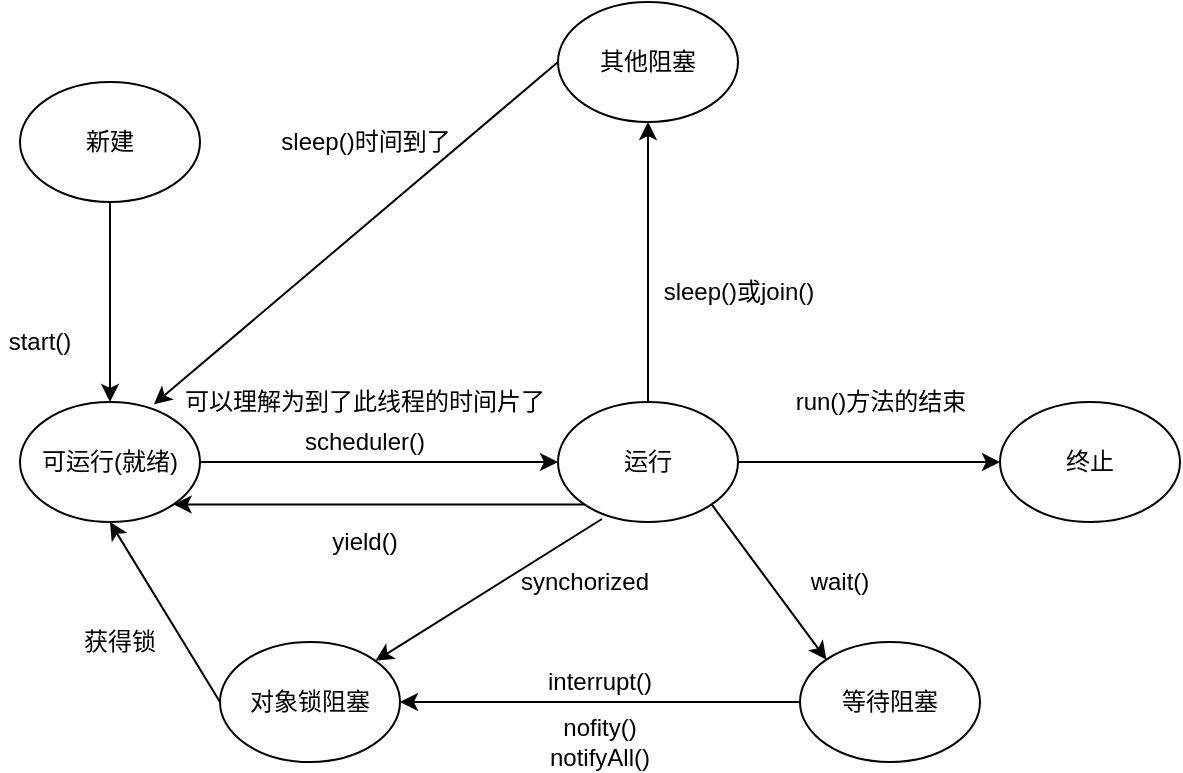 <mxfile version="12.1.9" type="device" pages="1"><diagram id="fCGUpvB7IUQyu-MwnUCK" name="第 1 页"><mxGraphModel dx="702" dy="458" grid="1" gridSize="10" guides="1" tooltips="1" connect="1" arrows="1" fold="1" page="1" pageScale="1" pageWidth="827" pageHeight="1169" math="0" shadow="0"><root><mxCell id="0"/><mxCell id="1" parent="0"/><mxCell id="hw9S_7wLjJEQbdv9vjP5-1" value="新建" style="ellipse;whiteSpace=wrap;html=1;" vertex="1" parent="1"><mxGeometry x="50" y="60" width="90" height="60" as="geometry"/></mxCell><mxCell id="hw9S_7wLjJEQbdv9vjP5-2" value="可运行(就绪)" style="ellipse;whiteSpace=wrap;html=1;" vertex="1" parent="1"><mxGeometry x="50" y="220" width="90" height="60" as="geometry"/></mxCell><mxCell id="hw9S_7wLjJEQbdv9vjP5-3" value="其他阻塞" style="ellipse;whiteSpace=wrap;html=1;" vertex="1" parent="1"><mxGeometry x="319" y="20" width="90" height="60" as="geometry"/></mxCell><mxCell id="hw9S_7wLjJEQbdv9vjP5-4" value="运行" style="ellipse;whiteSpace=wrap;html=1;" vertex="1" parent="1"><mxGeometry x="319" y="220" width="90" height="60" as="geometry"/></mxCell><mxCell id="hw9S_7wLjJEQbdv9vjP5-5" value="终止" style="ellipse;whiteSpace=wrap;html=1;" vertex="1" parent="1"><mxGeometry x="540" y="220" width="90" height="60" as="geometry"/></mxCell><mxCell id="hw9S_7wLjJEQbdv9vjP5-6" value="等待阻塞" style="ellipse;whiteSpace=wrap;html=1;" vertex="1" parent="1"><mxGeometry x="440" y="340" width="90" height="60" as="geometry"/></mxCell><mxCell id="hw9S_7wLjJEQbdv9vjP5-7" value="对象锁阻塞" style="ellipse;whiteSpace=wrap;html=1;" vertex="1" parent="1"><mxGeometry x="150" y="340" width="90" height="60" as="geometry"/></mxCell><mxCell id="hw9S_7wLjJEQbdv9vjP5-8" value="" style="endArrow=classic;html=1;exitX=0.5;exitY=1;exitDx=0;exitDy=0;" edge="1" parent="1" source="hw9S_7wLjJEQbdv9vjP5-1" target="hw9S_7wLjJEQbdv9vjP5-2"><mxGeometry width="50" height="50" relative="1" as="geometry"><mxPoint x="70" y="200" as="sourcePoint"/><mxPoint x="120" y="150" as="targetPoint"/></mxGeometry></mxCell><mxCell id="hw9S_7wLjJEQbdv9vjP5-9" value="start()" style="text;html=1;strokeColor=none;fillColor=none;align=center;verticalAlign=middle;whiteSpace=wrap;rounded=0;" vertex="1" parent="1"><mxGeometry x="40" y="180" width="40" height="20" as="geometry"/></mxCell><mxCell id="hw9S_7wLjJEQbdv9vjP5-10" value="" style="endArrow=classic;html=1;exitX=1;exitY=0.5;exitDx=0;exitDy=0;entryX=0;entryY=0.5;entryDx=0;entryDy=0;" edge="1" parent="1" source="hw9S_7wLjJEQbdv9vjP5-2" target="hw9S_7wLjJEQbdv9vjP5-4"><mxGeometry width="50" height="50" relative="1" as="geometry"><mxPoint x="170" y="260" as="sourcePoint"/><mxPoint x="220" y="210" as="targetPoint"/></mxGeometry></mxCell><mxCell id="hw9S_7wLjJEQbdv9vjP5-13" value="scheduler()" style="text;html=1;strokeColor=none;fillColor=none;align=center;verticalAlign=middle;whiteSpace=wrap;rounded=0;" vertex="1" parent="1"><mxGeometry x="170" y="230" width="105" height="20" as="geometry"/></mxCell><mxCell id="hw9S_7wLjJEQbdv9vjP5-14" value="可以理解为到了此线程的时间片了" style="text;html=1;strokeColor=none;fillColor=none;align=center;verticalAlign=middle;whiteSpace=wrap;rounded=0;" vertex="1" parent="1"><mxGeometry x="120" y="210" width="205" height="20" as="geometry"/></mxCell><mxCell id="hw9S_7wLjJEQbdv9vjP5-15" value="" style="endArrow=classic;html=1;exitX=0;exitY=1;exitDx=0;exitDy=0;entryX=1;entryY=1;entryDx=0;entryDy=0;" edge="1" parent="1" source="hw9S_7wLjJEQbdv9vjP5-4" target="hw9S_7wLjJEQbdv9vjP5-2"><mxGeometry width="50" height="50" relative="1" as="geometry"><mxPoint x="250" y="290" as="sourcePoint"/><mxPoint x="300" y="240" as="targetPoint"/></mxGeometry></mxCell><mxCell id="hw9S_7wLjJEQbdv9vjP5-16" value="yield()" style="text;html=1;strokeColor=none;fillColor=none;align=center;verticalAlign=middle;whiteSpace=wrap;rounded=0;" vertex="1" parent="1"><mxGeometry x="170" y="280" width="105" height="20" as="geometry"/></mxCell><mxCell id="hw9S_7wLjJEQbdv9vjP5-17" value="" style="endArrow=classic;html=1;exitX=0.5;exitY=0;exitDx=0;exitDy=0;" edge="1" parent="1" source="hw9S_7wLjJEQbdv9vjP5-4" target="hw9S_7wLjJEQbdv9vjP5-3"><mxGeometry width="50" height="50" relative="1" as="geometry"><mxPoint x="350" y="210" as="sourcePoint"/><mxPoint x="400" y="160" as="targetPoint"/></mxGeometry></mxCell><mxCell id="hw9S_7wLjJEQbdv9vjP5-18" value="sleep()或join()" style="text;html=1;strokeColor=none;fillColor=none;align=center;verticalAlign=middle;whiteSpace=wrap;rounded=0;" vertex="1" parent="1"><mxGeometry x="355.5" y="155" width="107" height="20" as="geometry"/></mxCell><mxCell id="hw9S_7wLjJEQbdv9vjP5-19" value="" style="endArrow=classic;html=1;exitX=1;exitY=0.5;exitDx=0;exitDy=0;" edge="1" parent="1" source="hw9S_7wLjJEQbdv9vjP5-4" target="hw9S_7wLjJEQbdv9vjP5-5"><mxGeometry width="50" height="50" relative="1" as="geometry"><mxPoint x="440" y="280" as="sourcePoint"/><mxPoint x="490" y="230" as="targetPoint"/></mxGeometry></mxCell><mxCell id="hw9S_7wLjJEQbdv9vjP5-20" value="run()方法的结束" style="text;html=1;strokeColor=none;fillColor=none;align=center;verticalAlign=middle;whiteSpace=wrap;rounded=0;" vertex="1" parent="1"><mxGeometry x="427.5" y="210" width="105" height="20" as="geometry"/></mxCell><mxCell id="hw9S_7wLjJEQbdv9vjP5-21" value="" style="endArrow=classic;html=1;exitX=0;exitY=0.5;exitDx=0;exitDy=0;entryX=0.744;entryY=0.019;entryDx=0;entryDy=0;entryPerimeter=0;" edge="1" parent="1" source="hw9S_7wLjJEQbdv9vjP5-3" target="hw9S_7wLjJEQbdv9vjP5-2"><mxGeometry width="50" height="50" relative="1" as="geometry"><mxPoint x="230" y="110" as="sourcePoint"/><mxPoint x="280" y="60" as="targetPoint"/></mxGeometry></mxCell><mxCell id="hw9S_7wLjJEQbdv9vjP5-22" value="sleep()时间到了" style="text;html=1;strokeColor=none;fillColor=none;align=center;verticalAlign=middle;whiteSpace=wrap;rounded=0;" vertex="1" parent="1"><mxGeometry x="172.5" y="80" width="100" height="20" as="geometry"/></mxCell><mxCell id="hw9S_7wLjJEQbdv9vjP5-23" value="" style="endArrow=classic;html=1;exitX=1;exitY=1;exitDx=0;exitDy=0;entryX=0;entryY=0;entryDx=0;entryDy=0;" edge="1" parent="1" source="hw9S_7wLjJEQbdv9vjP5-4" target="hw9S_7wLjJEQbdv9vjP5-6"><mxGeometry width="50" height="50" relative="1" as="geometry"><mxPoint x="420" y="330" as="sourcePoint"/><mxPoint x="470" y="280" as="targetPoint"/></mxGeometry></mxCell><mxCell id="hw9S_7wLjJEQbdv9vjP5-24" value="wait()" style="text;html=1;strokeColor=none;fillColor=none;align=center;verticalAlign=middle;whiteSpace=wrap;rounded=0;" vertex="1" parent="1"><mxGeometry x="440" y="300" width="40" height="20" as="geometry"/></mxCell><mxCell id="hw9S_7wLjJEQbdv9vjP5-25" value="" style="endArrow=classic;html=1;exitX=0;exitY=0.5;exitDx=0;exitDy=0;entryX=1;entryY=0.5;entryDx=0;entryDy=0;" edge="1" parent="1" source="hw9S_7wLjJEQbdv9vjP5-6" target="hw9S_7wLjJEQbdv9vjP5-7"><mxGeometry width="50" height="50" relative="1" as="geometry"><mxPoint x="340" y="420" as="sourcePoint"/><mxPoint x="390" y="370" as="targetPoint"/></mxGeometry></mxCell><mxCell id="hw9S_7wLjJEQbdv9vjP5-26" value="interrupt()" style="text;html=1;strokeColor=none;fillColor=none;align=center;verticalAlign=middle;whiteSpace=wrap;rounded=0;" vertex="1" parent="1"><mxGeometry x="295" y="350" width="90" height="20" as="geometry"/></mxCell><mxCell id="hw9S_7wLjJEQbdv9vjP5-27" value="nofity()&lt;br&gt;notifyAll()" style="text;html=1;strokeColor=none;fillColor=none;align=center;verticalAlign=middle;whiteSpace=wrap;rounded=0;" vertex="1" parent="1"><mxGeometry x="295" y="380" width="90" height="20" as="geometry"/></mxCell><mxCell id="hw9S_7wLjJEQbdv9vjP5-28" value="" style="endArrow=classic;html=1;exitX=0;exitY=0.5;exitDx=0;exitDy=0;entryX=0.5;entryY=1;entryDx=0;entryDy=0;" edge="1" parent="1" source="hw9S_7wLjJEQbdv9vjP5-7" target="hw9S_7wLjJEQbdv9vjP5-2"><mxGeometry width="50" height="50" relative="1" as="geometry"><mxPoint x="110" y="360" as="sourcePoint"/><mxPoint x="160" y="310" as="targetPoint"/></mxGeometry></mxCell><mxCell id="hw9S_7wLjJEQbdv9vjP5-29" value="获得锁" style="text;html=1;strokeColor=none;fillColor=none;align=center;verticalAlign=middle;whiteSpace=wrap;rounded=0;" vertex="1" parent="1"><mxGeometry x="80" y="330" width="40" height="20" as="geometry"/></mxCell><mxCell id="hw9S_7wLjJEQbdv9vjP5-30" value="" style="endArrow=classic;html=1;exitX=0.244;exitY=0.975;exitDx=0;exitDy=0;exitPerimeter=0;" edge="1" parent="1" source="hw9S_7wLjJEQbdv9vjP5-4" target="hw9S_7wLjJEQbdv9vjP5-7"><mxGeometry width="50" height="50" relative="1" as="geometry"><mxPoint x="290" y="340" as="sourcePoint"/><mxPoint x="340" y="290" as="targetPoint"/></mxGeometry></mxCell><mxCell id="hw9S_7wLjJEQbdv9vjP5-31" value="synchorized" style="text;html=1;strokeColor=none;fillColor=none;align=center;verticalAlign=middle;whiteSpace=wrap;rounded=0;" vertex="1" parent="1"><mxGeometry x="280" y="300" width="105" height="20" as="geometry"/></mxCell></root></mxGraphModel></diagram></mxfile>